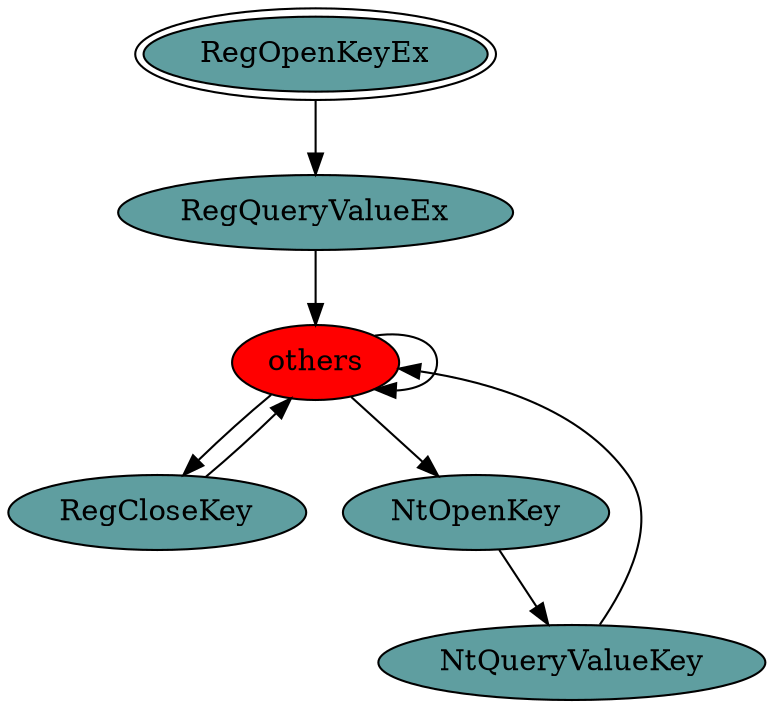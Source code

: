 digraph "./REPORTS/6635/API_PER_CATEGORY/RegQueryValueEx.exe_7860_Registry_API_per_Category_Transition_Matrix" {
	RegOpenKeyEx [label=RegOpenKeyEx fillcolor=cadetblue peripheries=2 style=filled]
	RegQueryValueEx [label=RegQueryValueEx fillcolor=cadetblue style=filled]
	RegOpenKeyEx -> RegQueryValueEx [label=""]
	others [label=others fillcolor=red style=filled]
	RegQueryValueEx -> others [label=""]
	others -> others [label=""]
	RegCloseKey [label=RegCloseKey fillcolor=cadetblue style=filled]
	others -> RegCloseKey [label=""]
	NtOpenKey [label=NtOpenKey fillcolor=cadetblue style=filled]
	others -> NtOpenKey [label=""]
	RegCloseKey -> others [label=""]
	NtQueryValueKey [label=NtQueryValueKey fillcolor=cadetblue style=filled]
	NtOpenKey -> NtQueryValueKey [label=""]
	NtQueryValueKey -> others [label=""]
}
